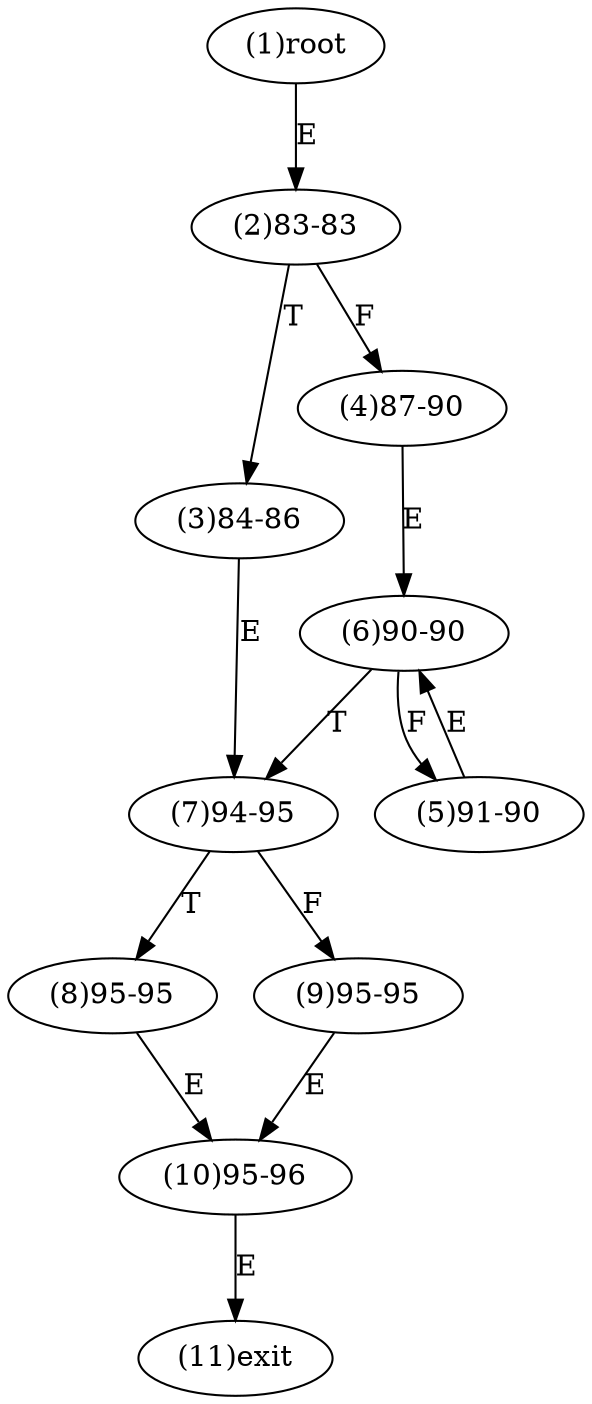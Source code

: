 digraph "" { 
1[ label="(1)root"];
2[ label="(2)83-83"];
3[ label="(3)84-86"];
4[ label="(4)87-90"];
5[ label="(5)91-90"];
6[ label="(6)90-90"];
7[ label="(7)94-95"];
8[ label="(8)95-95"];
9[ label="(9)95-95"];
10[ label="(10)95-96"];
11[ label="(11)exit"];
1->2[ label="E"];
2->4[ label="F"];
2->3[ label="T"];
3->7[ label="E"];
4->6[ label="E"];
5->6[ label="E"];
6->5[ label="F"];
6->7[ label="T"];
7->9[ label="F"];
7->8[ label="T"];
8->10[ label="E"];
9->10[ label="E"];
10->11[ label="E"];
}